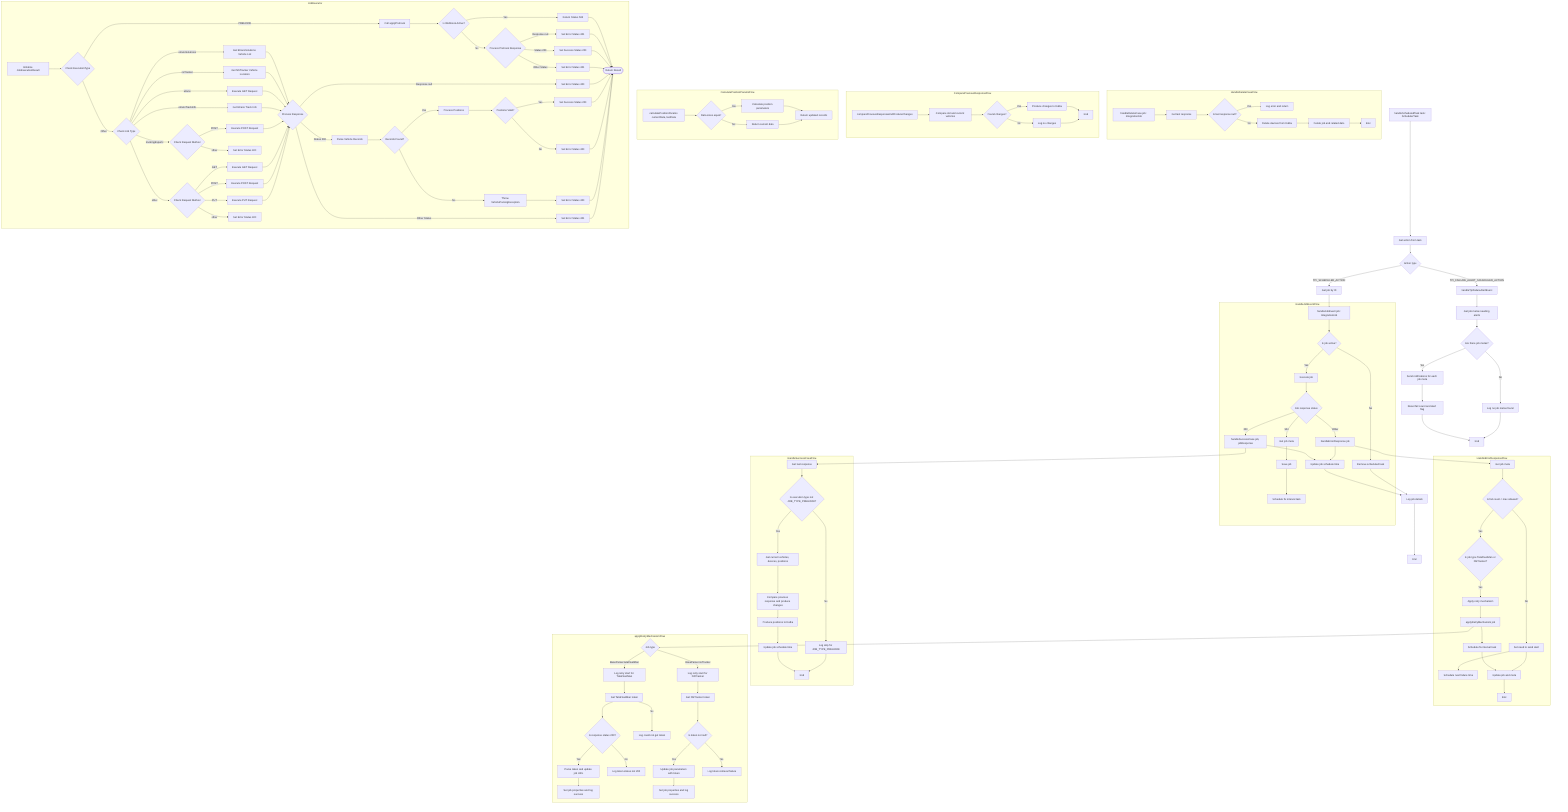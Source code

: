 graph TD
    A[handleScheduledTask task: SchedulerTask] --> B[Get action from task]
    B --> C{Action type}
    C -- TPI_SCHEDULER_ACTION --> D[Get job by ID]
    D --> E[handleJobEvent job: IntegrationJob]
    E --> F{Is job active?}
    F -- Yes --> G[Execute job]
    G --> H{Job response status}
    H -- 200 --> I[handleSuccessCase job, jobResponse]
    H -- 504 --> J[Get job meta]
    J --> K[Save job]
    K --> L[Schedule fix interval task]
    H -- Other --> M[handleErrorResponse job]
    F -- No --> N[Remove scheduled task]
    I --> O[Update job schedule time]
    M --> O
    O --> P[Log job details]
    N --> P
    P --> Q[End]

    C -- TPI_FAILURE_ALERT_SCHEDULER_ACTION --> R[handleTpiFailureAlertEvent]
    R --> S[Get job metas needing alerts]
    S --> T{Are there job metas?}
    T -- Yes --> U[Send notifications for each job meta]
    U --> V[Reset fail count and alert flag]
    V --> W[End]
    T -- No --> X[Log no job metas found]
    X --> W

    subgraph HandleJobEventFlow
        E
        F
        G
        H
        I
        J
        K
        L
        M
        N
        O
    end

    subgraph HandleSuccessCaseFlow
        I --> Y[Get last response]
        Y --> Z{Is execution type not JOB_TYPE_PREHOOK?}
        Z -- Yes --> AA[Get current vehicles, devices, positions]
        AA --> AB[Compare previous response and produce changes]
        AB --> AC[Produce positions to Kafka]
        AC --> AD[Update job schedule time]
        AD --> AE[End]
        Z -- No --> AF[Log skip for JOB_TYPE_PREHOOK]
        AF --> AE
    end

    subgraph HandleErrorResponseFlow
        M --> AG[Get job meta]
        AG --> AH{Is fail count < max allowed?}
        AH -- Yes --> AI{Is job type TataFleetMan or NSTracker?}
        AI -- Yes --> AJ[Apply retry mechanism]
        AJ --> AK[applyRetryMechanism job]
        AK --> AL[Schedule fix interval task]
        AH -- No --> AM[Set need to send alert]
        AM --> AN[Schedule next failure time]
        AL --> AO[Update job and meta]
        AM --> AO
        AO --> AP[End]
    end

    subgraph applyRetryMechanismFlow
        AK --> A1{Job type}
        A1 -- BaseParser.tataFleetMan --> A2[Log retry start for TataFleetMan]
        A2 --> A3[Get TataFleetMan token]
        A3 --> A4{Is response status 200?}
        A4 -- Yes --> A5[Parse token and update job URL]
        A5 --> A6[Set job properties and log success]
        A4 -- No --> A7[Log token status not 200]
        A3 -- No --> A8[Log could not get token]

        A1 -- BaseParser.nsTracker --> A9[Log retry start for NSTracker]
        A9 --> A10[Get NSTracker token]
        A10 --> A11{Is token not null?}
        A11 -- Yes --> A12[Update job parameters with token]
        A12 --> A13[Set job properties and log success]
        A11 -- No --> A14[Log token retrieval failure]
    end

    subgraph HandleDeleteCaseFlow
        A15[handleDeleteCase job: IntegrationJob] --> A16[Get last response]
        A16 --> A17{Is last response null?}
        A17 -- Yes --> A18[Log error and return]
        A17 -- No --> A19[Delete devices from Kafka]
        A19 --> A20[Delete job and related data]
        A20 --> A21[End]
    end

    subgraph ComparePreviousResponseFlow
        A22[comparePreviousResponseAndProduceChanges] --> A23[Compare old and current vehicles]
        A23 --> A24{Found changes?}
        A24 -- Yes --> A25[Produce changes to Kafka]
        A25 --> A26[End]
        A24 -- No --> A27[Log no changes]
        A27 --> A26
    end

    subgraph CalculatePositionParamsFlow
        A28[calculatePositionParams currentData, lastData] --> A29{Data sizes equal?}
        A29 -- Yes --> A30[Calculate position parameters]
        A30 --> A31[Return updated records]
        A29 -- No --> A32[Return current data]
        A32 --> A31
    end


    subgraph JobExecutor
        Init[Initialize JobExecutionResult]
        Init --> CheckType{Check ExecutionType}
        
        %% Prehook Flow
        CheckType -->|PREHOOK| Prehook[Call applyPrehook]
        Prehook --> WebhookCheck{Is Webhook Active?}
        WebhookCheck -->|Yes| ReturnRetry[Return Status 504]
        WebhookCheck -->|No| ProcessPrehook{Process Prehook Response}
        ProcessPrehook -->|Response null| PrehookError[Set Error Status 401]
        ProcessPrehook -->|Status 200| PrehookSuccess[Set Success Status 200]
        ProcessPrehook -->|Other Status| PrehookFail[Set Error Status 401]
        
        %% Main Job Flow
        CheckType -->|Other| JobType{Check Job Type}
        
        JobType -->|etransSolutions| EtransSol[Get EtransSolutions Vehicle List]
        JobType -->|nsTracker| NSTracker[Get NSTracker Vehicle Location]
        JobType -->|etrans| Etrans[Execute GET Request]
        JobType -->|etransTrackInfo| EtransTrack[Get Etrans Track Info]
        JobType -->|trackingExperts| TrackExp{Check Request Method}
        JobType -->|other| OtherType{Check Request Method}
        
        TrackExp -->|POST| TrackPost[Execute POST Request]
        TrackExp -->|other| TrackError[Set Error Status 400]
        
        OtherType -->|GET| ExecGet[Execute GET Request]
        OtherType -->|POST| ExecPost[Execute POST Request]
        OtherType -->|PUT| ExecPut[Execute PUT Request]
        OtherType -->|other| MethodError[Set Error Status 400]
        
        %% Response Processing
        EtransSol & NSTracker & Etrans & EtransTrack & TrackPost & ExecGet & ExecPost & ExecPut --> ProcessResp{Process Response}
        
        ProcessResp -->|Response null| NullError[Set Error Status 400]
        ProcessResp -->|Status 200| ParseRecords[Parse Vehicle Records]
        ProcessResp -->|Other Status| ResponseError[Set Error Status 401]
        
        ParseRecords --> RecordsCheck{Records Found?}
        RecordsCheck -->|Yes| ProcessPositions[Process Positions]
        RecordsCheck -->|No| ParseError[Throw VehicleParsingException]
        
        ProcessPositions --> PositionsCheck{Positions Valid?}
        PositionsCheck -->|Yes| Success[Set Success Status 200]
        PositionsCheck -->|No| PositionsError[Set Error Status 400]
        
        %% Error Handling
        ParseError --> CatchError[Set Error Status 400]
        
        %% Final Steps
        Success & PrehookSuccess & PrehookError & PrehookFail & NullError & ResponseError & PositionsError & CatchError & ReturnRetry --> Return([Return Result])
    end